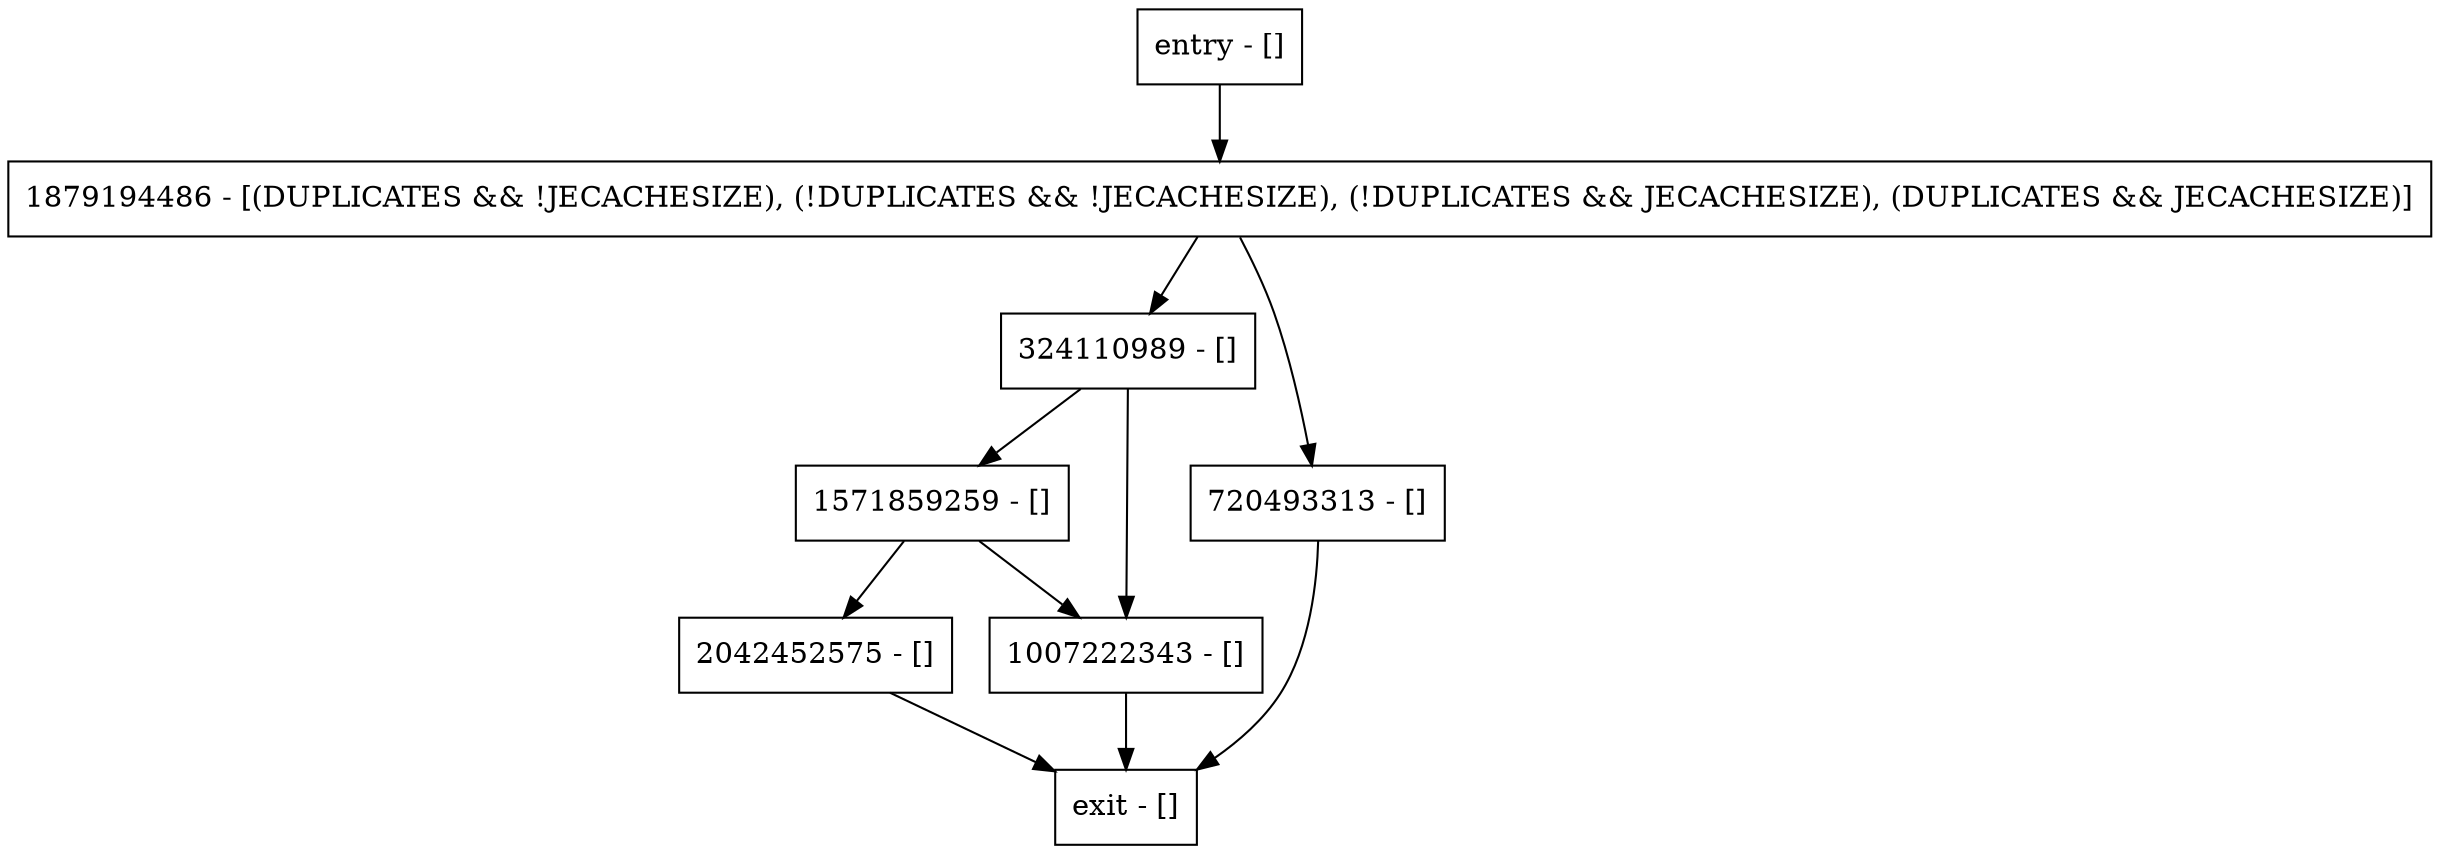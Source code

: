 digraph rootExists {
node [shape=record];
entry [label="entry - []"];
exit [label="exit - []"];
2042452575 [label="2042452575 - []"];
324110989 [label="324110989 - []"];
1571859259 [label="1571859259 - []"];
1007222343 [label="1007222343 - []"];
1879194486 [label="1879194486 - [(DUPLICATES && !JECACHESIZE), (!DUPLICATES && !JECACHESIZE), (!DUPLICATES && JECACHESIZE), (DUPLICATES && JECACHESIZE)]"];
720493313 [label="720493313 - []"];
entry;
exit;
entry -> 1879194486;
2042452575 -> exit;
324110989 -> 1571859259;
324110989 -> 1007222343;
1571859259 -> 2042452575;
1571859259 -> 1007222343;
1007222343 -> exit;
1879194486 -> 324110989;
1879194486 -> 720493313;
720493313 -> exit;
}
